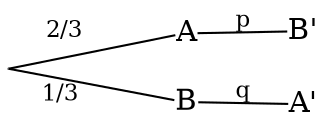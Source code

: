 digraph graph7 {
    rankdir = LR; // 左から右のレイアウトを指定

    // ダミーノード
    ""[shape=point,width=0.001];

    // ノードのスタイル設定
    node[shape=plain];

    // ノードの定義
    node1 [label="A"];
    node2 [label="B"];
    node3 [label="B'"];
    node4 [label="A'"];


    // エッジの定義（有向）
    "" -> node1 [label=<<font point-size="11" color="black">2/3       </font>>, arrowhead=none];
    "" -> node2 [xlabel=<<font point-size="11" color="black">1/3</font>>, arrowhead=none];


    node1 -> node3 [label=<<font point-size="11" color="black">p</font>>, arrowhead=none];
    node2 -> node4 [label=<<font point-size="11" color="black">q</font>>, arrowhead=none];
   

}